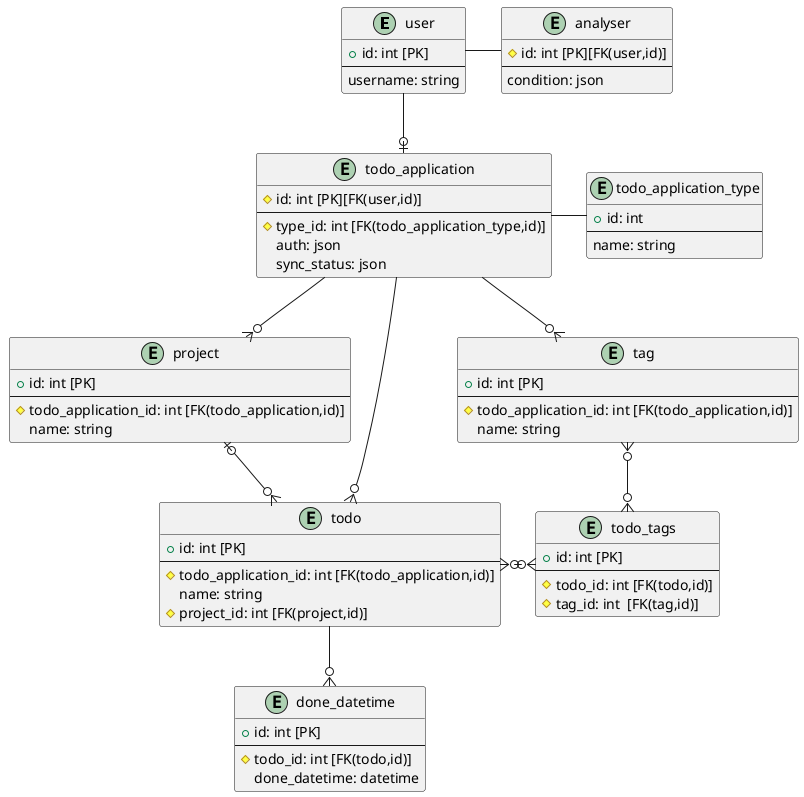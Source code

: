 @startuml
'https://plantuml.com/class-diagram

hide empty members

entity user {
+id: int [PK]
--
username: string
}

entity todo_application {
# id: int [PK][FK(user,id)]
--
# type_id: int [FK(todo_application_type,id)]
auth: json /'authのDataの持ち方に合わせる'/
sync_status: json
}

entity todo_application_type {
+ id: int
--
name: string
}

entity todo {
+id: int [PK]
--
#todo_application_id: int [FK(todo_application,id)]
name: string
#project_id: int [FK(project,id)]
}

entity todo_tags {
+id: int [PK]
--
#todo_id: int [FK(todo,id)]
#tag_id: int  [FK(tag,id)]
}

entity done_datetime {
+id: int [PK]
--
#todo_id: int [FK(todo,id)]
done_datetime: datetime
}

entity project {
+id: int [PK]
--
#todo_application_id: int [FK(todo_application,id)]
name: string
}

entity tag {
+id: int [PK]
--
#todo_application_id: int [FK(todo_application,id)]
name: string
}

entity analyser {
# id: int [PK][FK(user,id)]
--
condition: json
}

user --o| todo_application
user - analyser

todo_application - todo_application_type
todo_application ---o{ todo
todo_application -o{ project
todo_application --o{ tag
project |o--o{ todo
tag }o--o{ todo_tags
todo }o-o{ todo_tags
todo --o{ done_datetime

@enduml
